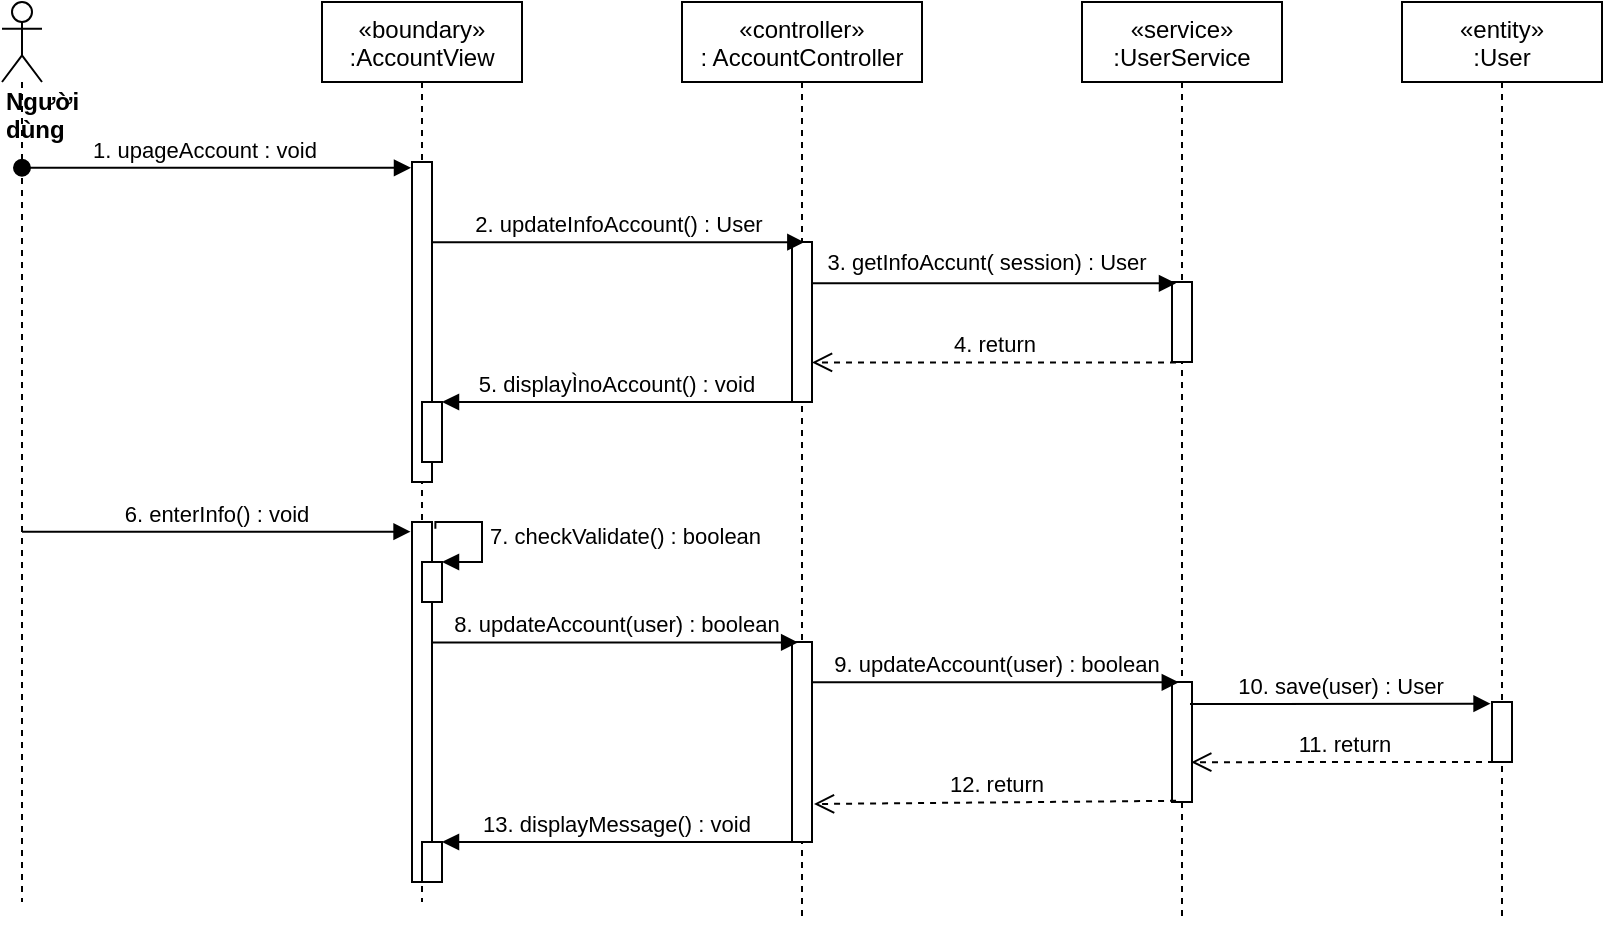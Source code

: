 <mxfile version="14.6.11" type="device"><diagram id="kgpKYQtTHZ0yAKxKKP6v" name="Page-1"><mxGraphModel dx="764" dy="293" grid="1" gridSize="10" guides="1" tooltips="1" connect="1" arrows="1" fold="1" page="1" pageScale="1" pageWidth="850" pageHeight="1100" math="0" shadow="0"><root><mxCell id="0"/><mxCell id="1" parent="0"/><mxCell id="cm-e9RdBKjdfD5Plnjkp-1" value="«boundary»&#10;:AccountView" style="shape=umlLifeline;perimeter=lifelinePerimeter;container=1;collapsible=0;recursiveResize=0;rounded=0;shadow=0;strokeWidth=1;" vertex="1" parent="1"><mxGeometry x="260" y="80" width="100" height="450" as="geometry"/></mxCell><mxCell id="cm-e9RdBKjdfD5Plnjkp-2" value="" style="points=[];perimeter=orthogonalPerimeter;rounded=0;shadow=0;strokeWidth=1;" vertex="1" parent="cm-e9RdBKjdfD5Plnjkp-1"><mxGeometry x="45" y="80" width="10" height="160" as="geometry"/></mxCell><mxCell id="cm-e9RdBKjdfD5Plnjkp-23" value="" style="html=1;points=[];perimeter=orthogonalPerimeter;" vertex="1" parent="cm-e9RdBKjdfD5Plnjkp-1"><mxGeometry x="45" y="260" width="10" height="180" as="geometry"/></mxCell><mxCell id="cm-e9RdBKjdfD5Plnjkp-3" value="«controller»&#10;: AccountController" style="shape=umlLifeline;perimeter=lifelinePerimeter;container=1;collapsible=0;recursiveResize=0;rounded=0;shadow=0;strokeWidth=1;" vertex="1" parent="1"><mxGeometry x="440" y="80" width="120" height="460" as="geometry"/></mxCell><mxCell id="cm-e9RdBKjdfD5Plnjkp-4" value="" style="points=[];perimeter=orthogonalPerimeter;rounded=0;shadow=0;strokeWidth=1;" vertex="1" parent="cm-e9RdBKjdfD5Plnjkp-3"><mxGeometry x="55" y="120" width="10" height="80" as="geometry"/></mxCell><mxCell id="cm-e9RdBKjdfD5Plnjkp-24" value="" style="html=1;points=[];perimeter=orthogonalPerimeter;" vertex="1" parent="cm-e9RdBKjdfD5Plnjkp-3"><mxGeometry x="55" y="320" width="10" height="100" as="geometry"/></mxCell><mxCell id="cm-e9RdBKjdfD5Plnjkp-5" value="&lt;div&gt;&lt;b&gt;Người dùng&lt;/b&gt;&lt;/div&gt;" style="shape=umlLifeline;participant=umlActor;perimeter=lifelinePerimeter;whiteSpace=wrap;html=1;container=1;collapsible=0;recursiveResize=0;verticalAlign=top;spacingTop=36;outlineConnect=0;align=left;" vertex="1" parent="1"><mxGeometry x="100" y="80" width="20" height="450" as="geometry"/></mxCell><mxCell id="cm-e9RdBKjdfD5Plnjkp-6" value="1. upageAccount : void" style="verticalAlign=bottom;startArrow=oval;endArrow=block;startSize=8;shadow=0;strokeWidth=1;entryX=-0.05;entryY=0.018;entryDx=0;entryDy=0;entryPerimeter=0;" edge="1" parent="1" source="cm-e9RdBKjdfD5Plnjkp-5" target="cm-e9RdBKjdfD5Plnjkp-2"><mxGeometry x="-0.06" relative="1" as="geometry"><mxPoint x="100" y="170" as="sourcePoint"/><mxPoint as="offset"/></mxGeometry></mxCell><mxCell id="cm-e9RdBKjdfD5Plnjkp-7" value="«service»&#10;:UserService" style="shape=umlLifeline;perimeter=lifelinePerimeter;container=1;collapsible=0;recursiveResize=0;rounded=0;shadow=0;strokeWidth=1;" vertex="1" parent="1"><mxGeometry x="640" y="80" width="100" height="460" as="geometry"/></mxCell><mxCell id="cm-e9RdBKjdfD5Plnjkp-8" value="" style="points=[];perimeter=orthogonalPerimeter;rounded=0;shadow=0;strokeWidth=1;" vertex="1" parent="cm-e9RdBKjdfD5Plnjkp-7"><mxGeometry x="45" y="140" width="10" height="40" as="geometry"/></mxCell><mxCell id="cm-e9RdBKjdfD5Plnjkp-26" value="" style="html=1;points=[];perimeter=orthogonalPerimeter;" vertex="1" parent="cm-e9RdBKjdfD5Plnjkp-7"><mxGeometry x="45" y="340" width="10" height="60" as="geometry"/></mxCell><mxCell id="cm-e9RdBKjdfD5Plnjkp-9" value="2. updateInfoAccount() : User" style="html=1;verticalAlign=bottom;endArrow=block;entryX=0.617;entryY=0.001;entryDx=0;entryDy=0;entryPerimeter=0;" edge="1" parent="1" source="cm-e9RdBKjdfD5Plnjkp-2" target="cm-e9RdBKjdfD5Plnjkp-4"><mxGeometry width="80" relative="1" as="geometry"><mxPoint x="320" y="248" as="sourcePoint"/><mxPoint x="500" y="210" as="targetPoint"/></mxGeometry></mxCell><mxCell id="cm-e9RdBKjdfD5Plnjkp-10" value="" style="html=1;verticalAlign=bottom;endArrow=block;entryX=0.2;entryY=0.017;entryDx=0;entryDy=0;entryPerimeter=0;" edge="1" parent="1" source="cm-e9RdBKjdfD5Plnjkp-4" target="cm-e9RdBKjdfD5Plnjkp-8"><mxGeometry width="80" relative="1" as="geometry"><mxPoint x="609" y="221.68" as="sourcePoint"/><mxPoint x="770" y="222" as="targetPoint"/></mxGeometry></mxCell><mxCell id="cm-e9RdBKjdfD5Plnjkp-11" value="3. getInfoAccunt( session) : User" style="edgeLabel;html=1;align=center;verticalAlign=middle;resizable=0;points=[];" vertex="1" connectable="0" parent="cm-e9RdBKjdfD5Plnjkp-10"><mxGeometry x="-0.077" y="4" relative="1" as="geometry"><mxPoint x="3" y="-7" as="offset"/></mxGeometry></mxCell><mxCell id="cm-e9RdBKjdfD5Plnjkp-12" value="4. return" style="html=1;verticalAlign=bottom;endArrow=open;dashed=1;endSize=8;exitX=0.2;exitY=1.006;exitDx=0;exitDy=0;exitPerimeter=0;" edge="1" parent="1" source="cm-e9RdBKjdfD5Plnjkp-8" target="cm-e9RdBKjdfD5Plnjkp-4"><mxGeometry relative="1" as="geometry"><mxPoint x="845" y="261.015" as="sourcePoint"/><mxPoint x="610" y="261.015" as="targetPoint"/></mxGeometry></mxCell><mxCell id="cm-e9RdBKjdfD5Plnjkp-13" value="5. displayÌnoAccount() : void" style="verticalAlign=bottom;endArrow=block;shadow=0;strokeWidth=1;" edge="1" parent="1" source="cm-e9RdBKjdfD5Plnjkp-4" target="cm-e9RdBKjdfD5Plnjkp-14"><mxGeometry relative="1" as="geometry"><mxPoint x="550" y="319" as="sourcePoint"/><mxPoint x="340" y="319" as="targetPoint"/></mxGeometry></mxCell><mxCell id="cm-e9RdBKjdfD5Plnjkp-14" value="" style="html=1;points=[];perimeter=orthogonalPerimeter;" vertex="1" parent="1"><mxGeometry x="310" y="280" width="10" height="30" as="geometry"/></mxCell><mxCell id="cm-e9RdBKjdfD5Plnjkp-15" value="«entity»&#10;:User" style="shape=umlLifeline;perimeter=lifelinePerimeter;container=1;collapsible=0;recursiveResize=0;rounded=0;shadow=0;strokeWidth=1;" vertex="1" parent="1"><mxGeometry x="800" y="80" width="100" height="460" as="geometry"/></mxCell><mxCell id="cm-e9RdBKjdfD5Plnjkp-16" value="" style="points=[];perimeter=orthogonalPerimeter;rounded=0;shadow=0;strokeWidth=1;" vertex="1" parent="cm-e9RdBKjdfD5Plnjkp-15"><mxGeometry x="45" y="350" width="10" height="30" as="geometry"/></mxCell><mxCell id="cm-e9RdBKjdfD5Plnjkp-19" value="6. enterInfo() : void" style="html=1;verticalAlign=bottom;endArrow=block;entryX=-0.072;entryY=0.027;entryDx=0;entryDy=0;entryPerimeter=0;" edge="1" parent="1" source="cm-e9RdBKjdfD5Plnjkp-5" target="cm-e9RdBKjdfD5Plnjkp-23"><mxGeometry width="80" relative="1" as="geometry"><mxPoint x="550" y="320" as="sourcePoint"/><mxPoint x="280" y="320" as="targetPoint"/></mxGeometry></mxCell><mxCell id="cm-e9RdBKjdfD5Plnjkp-20" value="" style="html=1;points=[];perimeter=orthogonalPerimeter;" vertex="1" parent="1"><mxGeometry x="310" y="360" width="10" height="20" as="geometry"/></mxCell><mxCell id="cm-e9RdBKjdfD5Plnjkp-21" value="7. checkValidate() : boolean" style="edgeStyle=orthogonalEdgeStyle;html=1;align=left;spacingLeft=2;endArrow=block;rounded=0;entryX=1;entryY=0;exitX=1.169;exitY=0.019;exitDx=0;exitDy=0;exitPerimeter=0;" edge="1" target="cm-e9RdBKjdfD5Plnjkp-20" parent="1" source="cm-e9RdBKjdfD5Plnjkp-23"><mxGeometry relative="1" as="geometry"><mxPoint x="330" y="340" as="sourcePoint"/><Array as="points"><mxPoint x="317" y="340"/><mxPoint x="340" y="340"/><mxPoint x="340" y="360"/></Array></mxGeometry></mxCell><mxCell id="cm-e9RdBKjdfD5Plnjkp-25" value="8. updateAccount(user) : boolean" style="html=1;verticalAlign=bottom;endArrow=block;entryX=0.307;entryY=0.002;entryDx=0;entryDy=0;entryPerimeter=0;" edge="1" parent="1" source="cm-e9RdBKjdfD5Plnjkp-23" target="cm-e9RdBKjdfD5Plnjkp-24"><mxGeometry width="80" relative="1" as="geometry"><mxPoint x="317" y="400" as="sourcePoint"/><mxPoint x="420" y="360" as="targetPoint"/></mxGeometry></mxCell><mxCell id="cm-e9RdBKjdfD5Plnjkp-27" value="9. updateAccount(user) : boolean" style="html=1;verticalAlign=bottom;endArrow=block;entryX=0.341;entryY=0.003;entryDx=0;entryDy=0;entryPerimeter=0;" edge="1" parent="1" source="cm-e9RdBKjdfD5Plnjkp-24" target="cm-e9RdBKjdfD5Plnjkp-26"><mxGeometry width="80" relative="1" as="geometry"><mxPoint x="520" y="430" as="sourcePoint"/><mxPoint x="600" y="430" as="targetPoint"/></mxGeometry></mxCell><mxCell id="cm-e9RdBKjdfD5Plnjkp-28" value="10. save(user) : User" style="html=1;verticalAlign=bottom;endArrow=block;entryX=-0.072;entryY=0.028;entryDx=0;entryDy=0;entryPerimeter=0;" edge="1" parent="1" target="cm-e9RdBKjdfD5Plnjkp-16"><mxGeometry width="80" relative="1" as="geometry"><mxPoint x="694" y="431" as="sourcePoint"/><mxPoint x="600" y="460" as="targetPoint"/></mxGeometry></mxCell><mxCell id="cm-e9RdBKjdfD5Plnjkp-29" value="11. return" style="html=1;verticalAlign=bottom;endArrow=open;dashed=1;endSize=8;entryX=0.962;entryY=0.668;entryDx=0;entryDy=0;entryPerimeter=0;" edge="1" parent="1" target="cm-e9RdBKjdfD5Plnjkp-26"><mxGeometry relative="1" as="geometry"><mxPoint x="846" y="460" as="sourcePoint"/><mxPoint x="710" y="460" as="targetPoint"/></mxGeometry></mxCell><mxCell id="cm-e9RdBKjdfD5Plnjkp-30" value="12. return" style="html=1;verticalAlign=bottom;endArrow=open;dashed=1;endSize=8;exitX=0.203;exitY=0.99;exitDx=0;exitDy=0;exitPerimeter=0;" edge="1" parent="1" source="cm-e9RdBKjdfD5Plnjkp-26"><mxGeometry relative="1" as="geometry"><mxPoint x="600" y="460" as="sourcePoint"/><mxPoint x="506" y="481" as="targetPoint"/></mxGeometry></mxCell><mxCell id="cm-e9RdBKjdfD5Plnjkp-32" value="13. displayMessage() : void" style="verticalAlign=bottom;endArrow=block;shadow=0;strokeWidth=1;" edge="1" parent="1" source="cm-e9RdBKjdfD5Plnjkp-24" target="cm-e9RdBKjdfD5Plnjkp-33"><mxGeometry relative="1" as="geometry"><mxPoint x="485" y="500" as="sourcePoint"/><mxPoint x="330" y="500" as="targetPoint"/></mxGeometry></mxCell><mxCell id="cm-e9RdBKjdfD5Plnjkp-33" value="" style="html=1;points=[];perimeter=orthogonalPerimeter;" vertex="1" parent="1"><mxGeometry x="310" y="500" width="10" height="20" as="geometry"/></mxCell></root></mxGraphModel></diagram></mxfile>